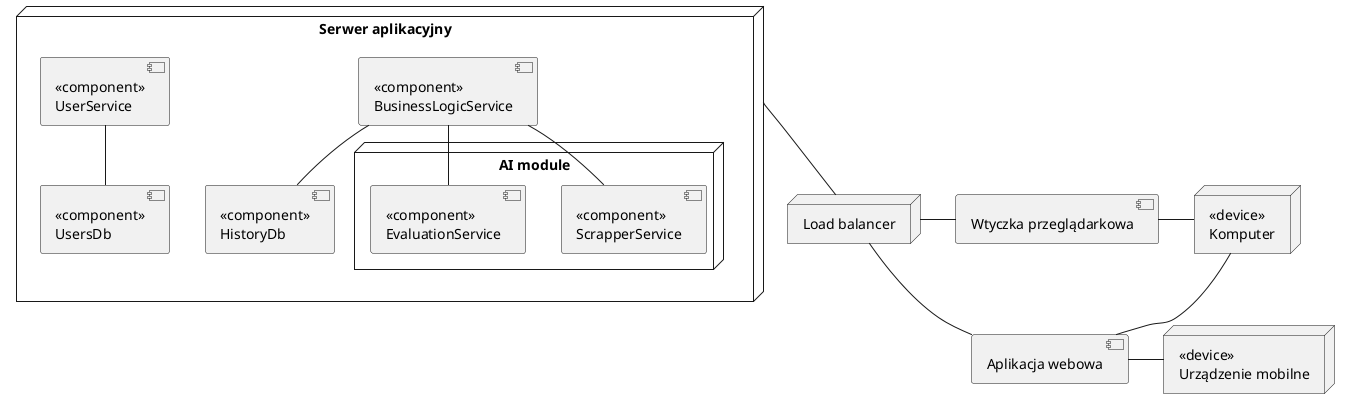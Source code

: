 @startuml


node "Serwer aplikacyjny" {
  node "AI module" {
    [<<component>>\nScrapperService] as ScrapperService
    [<<component>>\nEvaluationService] as EvaluationService
  }
  component "<<component>>\nBusinessLogicService" as BusinessLogicService
  [<<component>>\nHistoryDb] as HistoryDb
  [<<component>>\nUserService] as UserService
  [<<component>>\nUsersDb] as UsersDb
}
node "<<device>>\nUrządzenie mobilne" as Mobile
node "<<device>>\nKomputer" as PC
node "Load balancer" as LB
"Serwer aplikacyjny" -down- LB
Mobile -left- [Aplikacja webowa]
PC -left- [Wtyczka przeglądarkowa]
PC -- [Aplikacja webowa]
[Aplikacja webowa] -left- LB
[Wtyczka przeglądarkowa] -left- LB
[BusinessLogicService] -- [ScrapperService]
[BusinessLogicService] -- [EvaluationService]
[BusinessLogicService] -- [HistoryDb]

[UserService] -- [UsersDb]

@enduml
